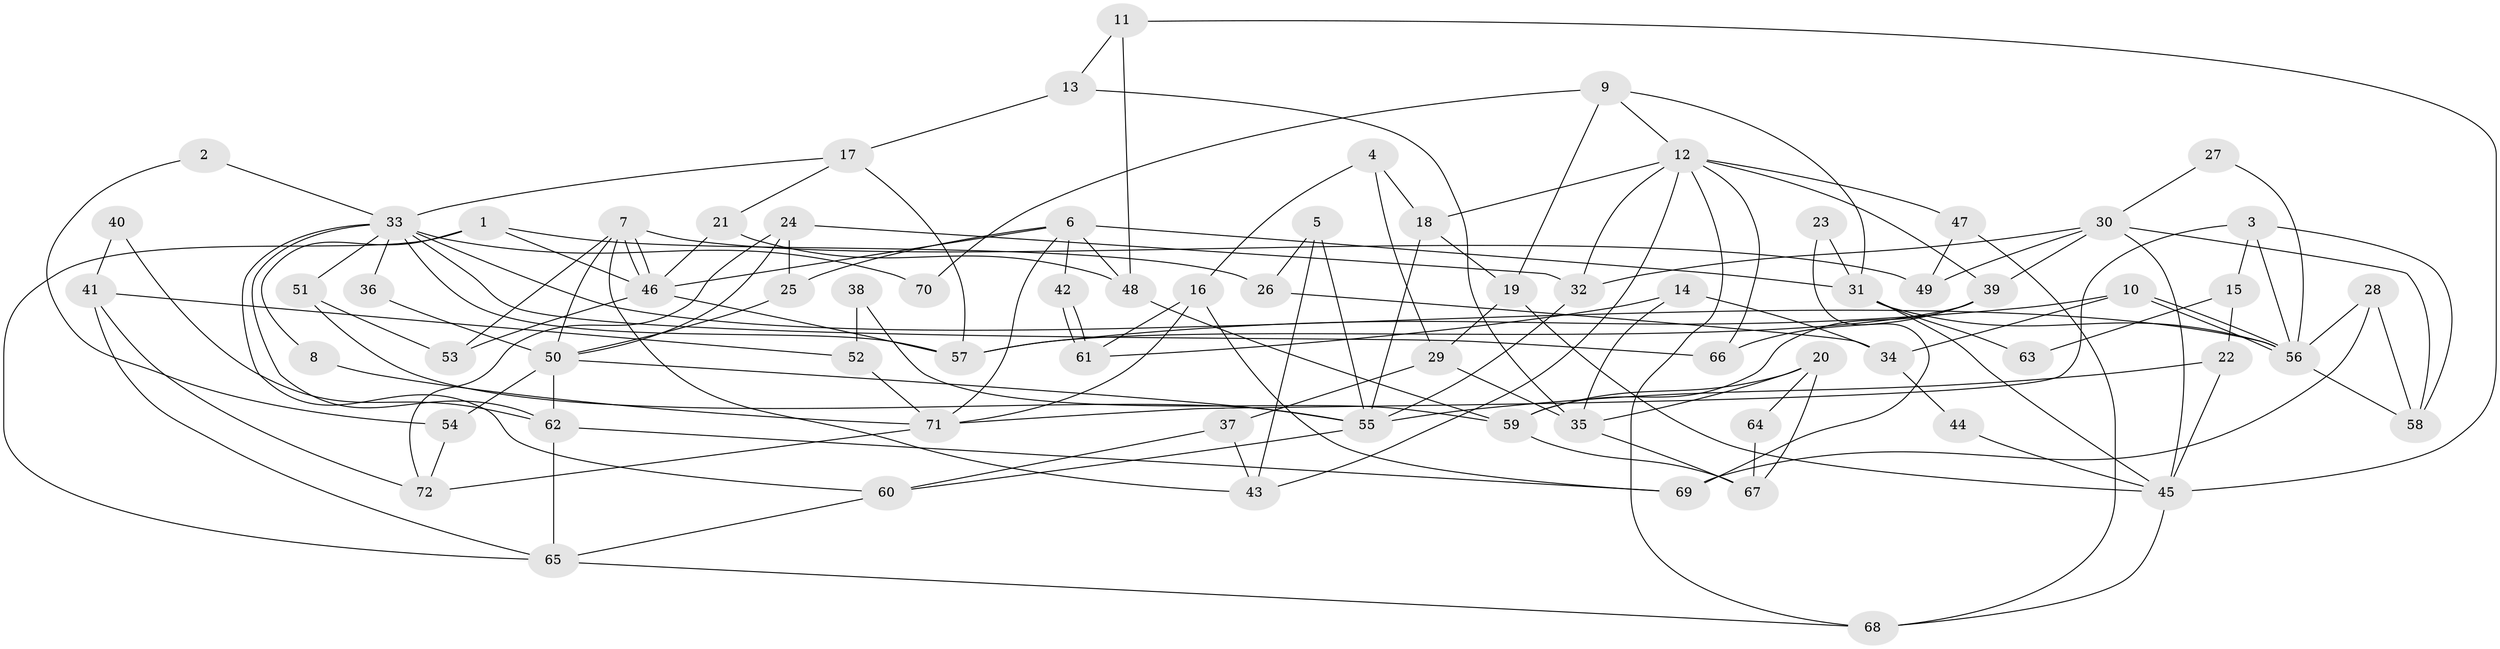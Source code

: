 // Generated by graph-tools (version 1.1) at 2025/51/03/09/25 04:51:14]
// undirected, 72 vertices, 144 edges
graph export_dot {
graph [start="1"]
  node [color=gray90,style=filled];
  1;
  2;
  3;
  4;
  5;
  6;
  7;
  8;
  9;
  10;
  11;
  12;
  13;
  14;
  15;
  16;
  17;
  18;
  19;
  20;
  21;
  22;
  23;
  24;
  25;
  26;
  27;
  28;
  29;
  30;
  31;
  32;
  33;
  34;
  35;
  36;
  37;
  38;
  39;
  40;
  41;
  42;
  43;
  44;
  45;
  46;
  47;
  48;
  49;
  50;
  51;
  52;
  53;
  54;
  55;
  56;
  57;
  58;
  59;
  60;
  61;
  62;
  63;
  64;
  65;
  66;
  67;
  68;
  69;
  70;
  71;
  72;
  1 -- 65;
  1 -- 46;
  1 -- 8;
  1 -- 26;
  2 -- 54;
  2 -- 33;
  3 -- 56;
  3 -- 58;
  3 -- 15;
  3 -- 71;
  4 -- 18;
  4 -- 29;
  4 -- 16;
  5 -- 55;
  5 -- 43;
  5 -- 26;
  6 -- 71;
  6 -- 46;
  6 -- 25;
  6 -- 31;
  6 -- 42;
  6 -- 48;
  7 -- 46;
  7 -- 46;
  7 -- 50;
  7 -- 43;
  7 -- 49;
  7 -- 53;
  8 -- 71;
  9 -- 12;
  9 -- 31;
  9 -- 19;
  9 -- 70;
  10 -- 56;
  10 -- 56;
  10 -- 57;
  10 -- 34;
  11 -- 48;
  11 -- 45;
  11 -- 13;
  12 -- 66;
  12 -- 39;
  12 -- 18;
  12 -- 32;
  12 -- 43;
  12 -- 47;
  12 -- 68;
  13 -- 17;
  13 -- 35;
  14 -- 61;
  14 -- 34;
  14 -- 35;
  15 -- 22;
  15 -- 63;
  16 -- 69;
  16 -- 61;
  16 -- 71;
  17 -- 57;
  17 -- 33;
  17 -- 21;
  18 -- 55;
  18 -- 19;
  19 -- 29;
  19 -- 45;
  20 -- 67;
  20 -- 35;
  20 -- 59;
  20 -- 64;
  21 -- 48;
  21 -- 46;
  22 -- 45;
  22 -- 55;
  23 -- 69;
  23 -- 31;
  24 -- 32;
  24 -- 25;
  24 -- 50;
  24 -- 72;
  25 -- 50;
  26 -- 34;
  27 -- 30;
  27 -- 56;
  28 -- 56;
  28 -- 58;
  28 -- 69;
  29 -- 35;
  29 -- 37;
  30 -- 49;
  30 -- 45;
  30 -- 32;
  30 -- 39;
  30 -- 58;
  31 -- 56;
  31 -- 45;
  31 -- 63;
  32 -- 55;
  33 -- 62;
  33 -- 51;
  33 -- 36;
  33 -- 56;
  33 -- 57;
  33 -- 60;
  33 -- 66;
  33 -- 70;
  34 -- 44;
  35 -- 67;
  36 -- 50;
  37 -- 43;
  37 -- 60;
  38 -- 52;
  38 -- 59;
  39 -- 57;
  39 -- 59;
  39 -- 66;
  40 -- 41;
  40 -- 62;
  41 -- 72;
  41 -- 65;
  41 -- 52;
  42 -- 61;
  42 -- 61;
  44 -- 45;
  45 -- 68;
  46 -- 53;
  46 -- 57;
  47 -- 68;
  47 -- 49;
  48 -- 59;
  50 -- 55;
  50 -- 54;
  50 -- 62;
  51 -- 53;
  51 -- 55;
  52 -- 71;
  54 -- 72;
  55 -- 60;
  56 -- 58;
  59 -- 67;
  60 -- 65;
  62 -- 65;
  62 -- 69;
  64 -- 67;
  65 -- 68;
  71 -- 72;
}
